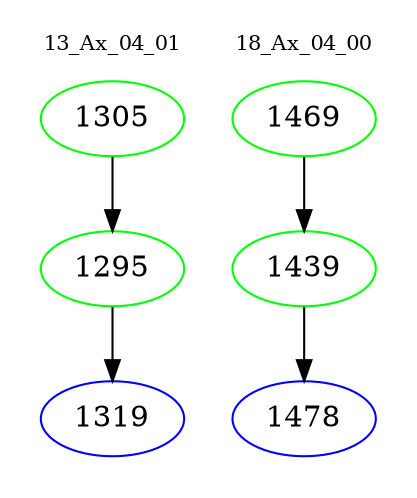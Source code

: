 digraph{
subgraph cluster_0 {
color = white
label = "13_Ax_04_01";
fontsize=10;
T0_1305 [label="1305", color="green"]
T0_1305 -> T0_1295 [color="black"]
T0_1295 [label="1295", color="green"]
T0_1295 -> T0_1319 [color="black"]
T0_1319 [label="1319", color="blue"]
}
subgraph cluster_1 {
color = white
label = "18_Ax_04_00";
fontsize=10;
T1_1469 [label="1469", color="green"]
T1_1469 -> T1_1439 [color="black"]
T1_1439 [label="1439", color="green"]
T1_1439 -> T1_1478 [color="black"]
T1_1478 [label="1478", color="blue"]
}
}
